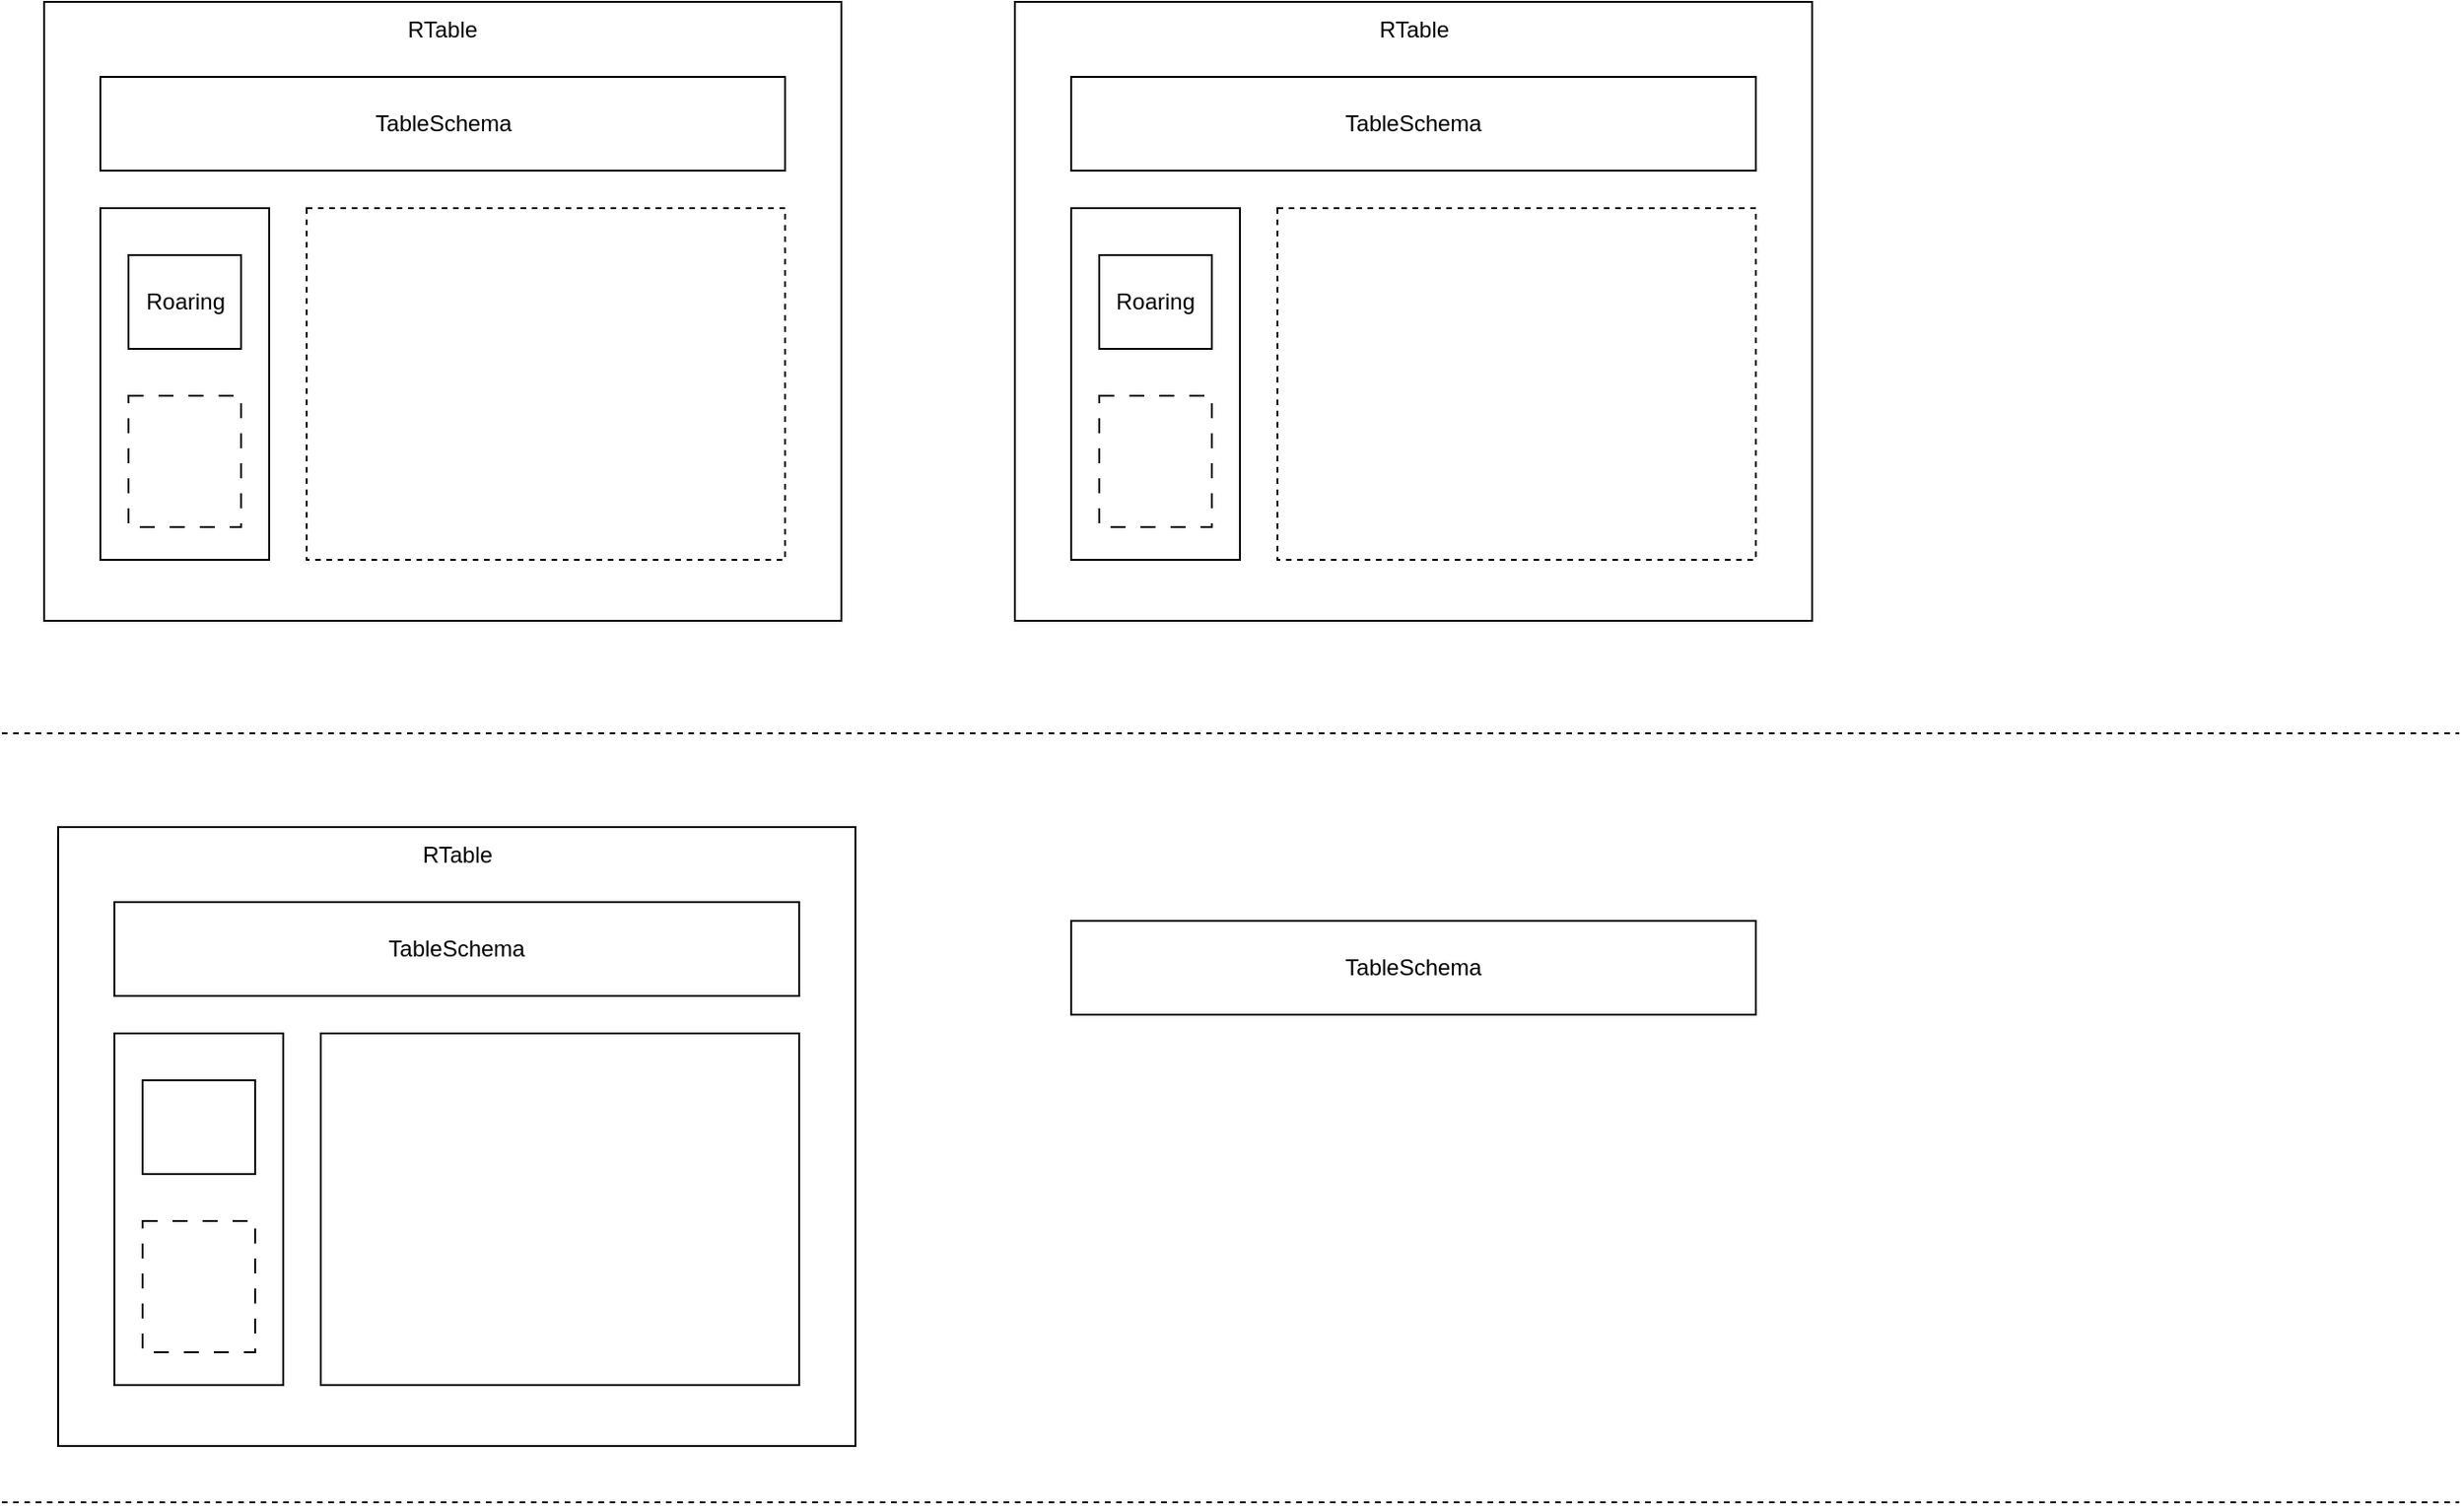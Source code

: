 <mxfile version="26.1.0">
  <diagram name="Page-1" id="74b105a0-9070-1c63-61bc-23e55f88626e">
    <mxGraphModel dx="3827.5" dy="1121" grid="1" gridSize="10" guides="1" tooltips="1" connect="1" arrows="1" fold="1" page="1" pageScale="1.5" pageWidth="1169" pageHeight="826" background="none" math="0" shadow="0">
      <root>
        <mxCell id="0" style=";html=1;" />
        <mxCell id="1" style=";html=1;" parent="0" />
        <mxCell id="CUUbgYaL5cTZ6HXjsOBF-50" value="" style="rounded=0;whiteSpace=wrap;html=1;" vertex="1" parent="1">
          <mxGeometry x="-60" y="270" width="425" height="330" as="geometry" />
        </mxCell>
        <mxCell id="CUUbgYaL5cTZ6HXjsOBF-51" value="RTable" style="text;html=1;align=center;verticalAlign=middle;whiteSpace=wrap;rounded=0;" vertex="1" parent="1">
          <mxGeometry x="122.5" y="270" width="60" height="30" as="geometry" />
        </mxCell>
        <mxCell id="CUUbgYaL5cTZ6HXjsOBF-52" value="TableSchema" style="rounded=0;whiteSpace=wrap;html=1;" vertex="1" parent="1">
          <mxGeometry x="-30" y="310" width="365" height="50" as="geometry" />
        </mxCell>
        <mxCell id="CUUbgYaL5cTZ6HXjsOBF-53" value="" style="rounded=0;whiteSpace=wrap;html=1;dashed=1;" vertex="1" parent="1">
          <mxGeometry x="80" y="380" width="255" height="187.5" as="geometry" />
        </mxCell>
        <mxCell id="CUUbgYaL5cTZ6HXjsOBF-54" value="" style="rounded=0;whiteSpace=wrap;html=1;" vertex="1" parent="1">
          <mxGeometry x="-30" y="380" width="90" height="187.5" as="geometry" />
        </mxCell>
        <mxCell id="CUUbgYaL5cTZ6HXjsOBF-55" value="Roaring" style="rounded=0;whiteSpace=wrap;html=1;" vertex="1" parent="1">
          <mxGeometry x="-15" y="405" width="60" height="50" as="geometry" />
        </mxCell>
        <mxCell id="CUUbgYaL5cTZ6HXjsOBF-56" value="" style="rounded=0;whiteSpace=wrap;html=1;dashed=1;dashPattern=8 8;" vertex="1" parent="1">
          <mxGeometry x="-15" y="480" width="60" height="70" as="geometry" />
        </mxCell>
        <mxCell id="CUUbgYaL5cTZ6HXjsOBF-58" value="" style="rounded=0;whiteSpace=wrap;html=1;" vertex="1" parent="1">
          <mxGeometry x="-577.5" y="270" width="425" height="330" as="geometry" />
        </mxCell>
        <mxCell id="CUUbgYaL5cTZ6HXjsOBF-59" value="RTable" style="text;html=1;align=center;verticalAlign=middle;whiteSpace=wrap;rounded=0;" vertex="1" parent="1">
          <mxGeometry x="-395" y="270" width="60" height="30" as="geometry" />
        </mxCell>
        <mxCell id="CUUbgYaL5cTZ6HXjsOBF-60" value="TableSchema" style="rounded=0;whiteSpace=wrap;html=1;" vertex="1" parent="1">
          <mxGeometry x="-547.5" y="310" width="365" height="50" as="geometry" />
        </mxCell>
        <mxCell id="CUUbgYaL5cTZ6HXjsOBF-61" value="" style="rounded=0;whiteSpace=wrap;html=1;dashed=1;" vertex="1" parent="1">
          <mxGeometry x="-437.5" y="380" width="255" height="187.5" as="geometry" />
        </mxCell>
        <mxCell id="CUUbgYaL5cTZ6HXjsOBF-62" value="" style="rounded=0;whiteSpace=wrap;html=1;" vertex="1" parent="1">
          <mxGeometry x="-547.5" y="380" width="90" height="187.5" as="geometry" />
        </mxCell>
        <mxCell id="CUUbgYaL5cTZ6HXjsOBF-63" value="Roaring" style="rounded=0;whiteSpace=wrap;html=1;" vertex="1" parent="1">
          <mxGeometry x="-532.5" y="405" width="60" height="50" as="geometry" />
        </mxCell>
        <mxCell id="CUUbgYaL5cTZ6HXjsOBF-64" value="" style="rounded=0;whiteSpace=wrap;html=1;dashed=1;dashPattern=8 8;" vertex="1" parent="1">
          <mxGeometry x="-532.5" y="480" width="60" height="70" as="geometry" />
        </mxCell>
        <mxCell id="CUUbgYaL5cTZ6HXjsOBF-67" value="" style="rounded=0;whiteSpace=wrap;html=1;" vertex="1" parent="1">
          <mxGeometry x="-570" y="710" width="425" height="330" as="geometry" />
        </mxCell>
        <mxCell id="CUUbgYaL5cTZ6HXjsOBF-68" value="RTable" style="text;html=1;align=center;verticalAlign=middle;whiteSpace=wrap;rounded=0;" vertex="1" parent="1">
          <mxGeometry x="-387.5" y="710" width="60" height="30" as="geometry" />
        </mxCell>
        <mxCell id="CUUbgYaL5cTZ6HXjsOBF-69" value="TableSchema" style="rounded=0;whiteSpace=wrap;html=1;" vertex="1" parent="1">
          <mxGeometry x="-540" y="750" width="365" height="50" as="geometry" />
        </mxCell>
        <mxCell id="CUUbgYaL5cTZ6HXjsOBF-70" value="" style="rounded=0;whiteSpace=wrap;html=1;" vertex="1" parent="1">
          <mxGeometry x="-430" y="820" width="255" height="187.5" as="geometry" />
        </mxCell>
        <mxCell id="CUUbgYaL5cTZ6HXjsOBF-71" value="" style="rounded=0;whiteSpace=wrap;html=1;" vertex="1" parent="1">
          <mxGeometry x="-540" y="820" width="90" height="187.5" as="geometry" />
        </mxCell>
        <mxCell id="CUUbgYaL5cTZ6HXjsOBF-72" value="" style="rounded=0;whiteSpace=wrap;html=1;" vertex="1" parent="1">
          <mxGeometry x="-525" y="845" width="60" height="50" as="geometry" />
        </mxCell>
        <mxCell id="CUUbgYaL5cTZ6HXjsOBF-73" value="" style="rounded=0;whiteSpace=wrap;html=1;dashed=1;dashPattern=8 8;" vertex="1" parent="1">
          <mxGeometry x="-525" y="920" width="60" height="70" as="geometry" />
        </mxCell>
        <mxCell id="CUUbgYaL5cTZ6HXjsOBF-74" value="" style="endArrow=none;dashed=1;html=1;rounded=0;" edge="1" parent="1">
          <mxGeometry width="50" height="50" relative="1" as="geometry">
            <mxPoint x="-600" y="660" as="sourcePoint" />
            <mxPoint x="710" y="660" as="targetPoint" />
          </mxGeometry>
        </mxCell>
        <mxCell id="CUUbgYaL5cTZ6HXjsOBF-75" value="" style="endArrow=none;dashed=1;html=1;rounded=0;" edge="1" parent="1">
          <mxGeometry width="50" height="50" relative="1" as="geometry">
            <mxPoint x="-600" y="1070" as="sourcePoint" />
            <mxPoint x="710" y="1070" as="targetPoint" />
          </mxGeometry>
        </mxCell>
        <mxCell id="CUUbgYaL5cTZ6HXjsOBF-94" value="TableSchema" style="rounded=0;whiteSpace=wrap;html=1;" vertex="1" parent="1">
          <mxGeometry x="-30" y="760" width="365" height="50" as="geometry" />
        </mxCell>
      </root>
    </mxGraphModel>
  </diagram>
</mxfile>
